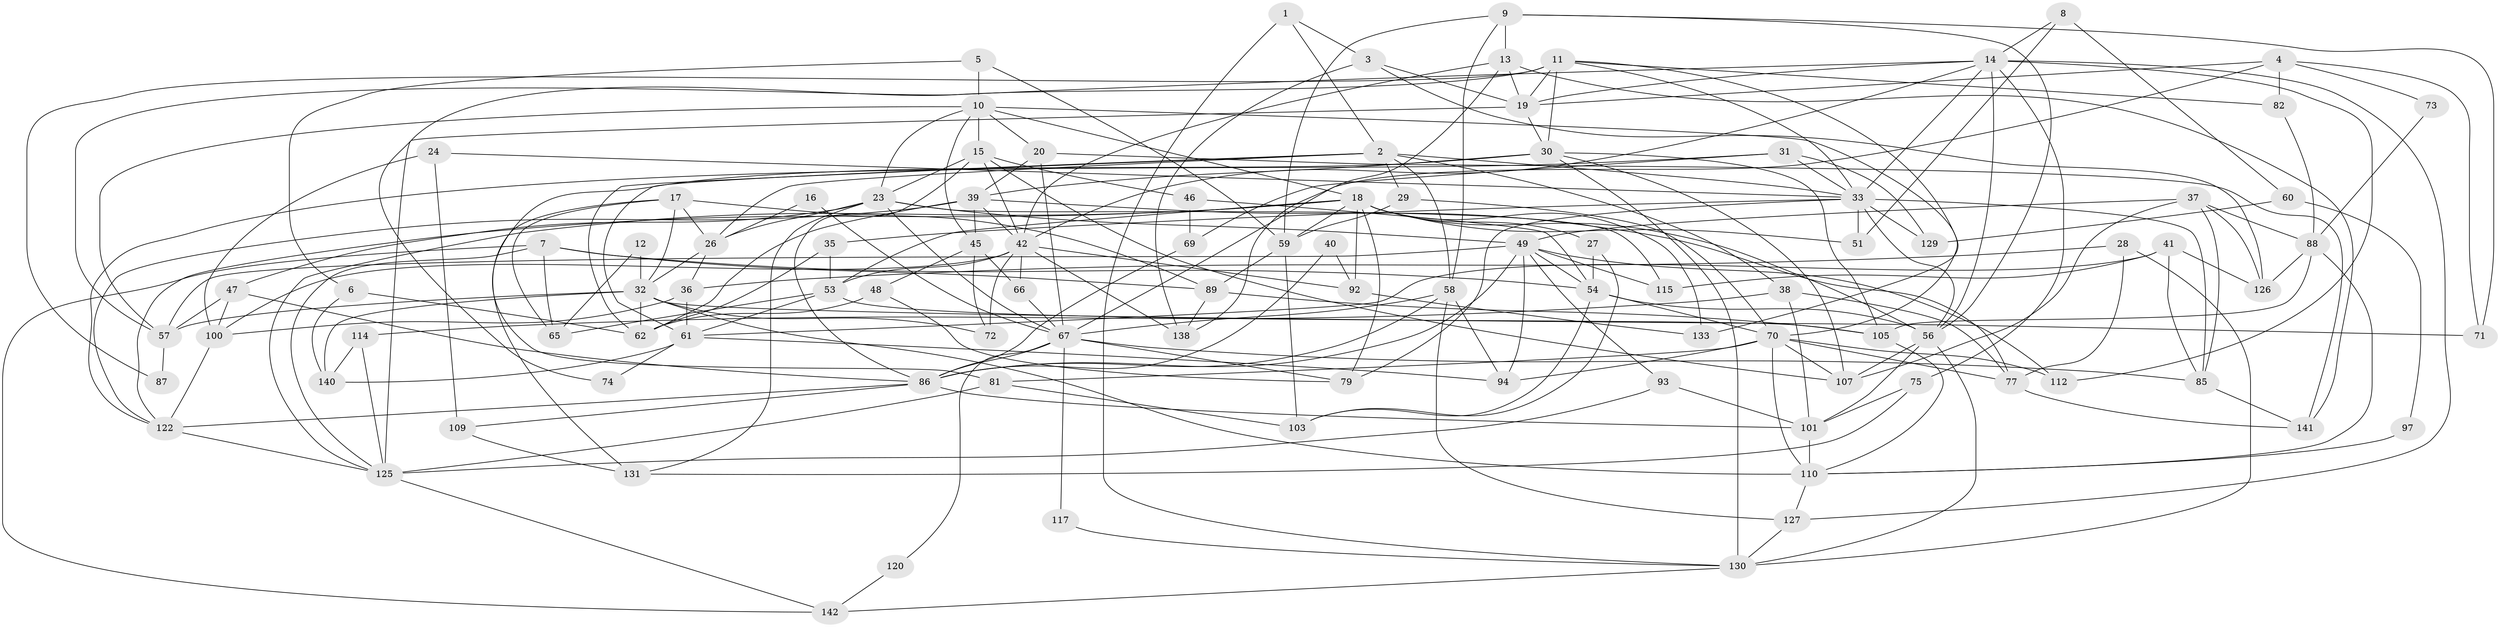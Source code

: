 // original degree distribution, {3: 0.3013698630136986, 6: 0.08904109589041095, 4: 0.2945205479452055, 2: 0.1095890410958904, 5: 0.14383561643835616, 7: 0.04794520547945205, 8: 0.0136986301369863}
// Generated by graph-tools (version 1.1) at 2025/41/03/06/25 10:41:59]
// undirected, 100 vertices, 243 edges
graph export_dot {
graph [start="1"]
  node [color=gray90,style=filled];
  1;
  2 [super="+43"];
  3 [super="+84"];
  4 [super="+119"];
  5;
  6;
  7 [super="+50"];
  8;
  9 [super="+76"];
  10 [super="+98"];
  11 [super="+22"];
  12;
  13 [super="+68"];
  14 [super="+106"];
  15 [super="+90"];
  16;
  17 [super="+21"];
  18 [super="+118"];
  19 [super="+25"];
  20;
  23 [super="+44"];
  24;
  26 [super="+34"];
  27;
  28;
  29;
  30 [super="+104"];
  31 [super="+146"];
  32 [super="+136"];
  33 [super="+55"];
  35;
  36;
  37 [super="+139"];
  38 [super="+52"];
  39 [super="+91"];
  40;
  41;
  42 [super="+113"];
  45 [super="+63"];
  46;
  47 [super="+95"];
  48;
  49 [super="+78"];
  51;
  53 [super="+128"];
  54 [super="+132"];
  56 [super="+137"];
  57;
  58 [super="+124"];
  59 [super="+80"];
  60;
  61 [super="+144"];
  62 [super="+64"];
  65;
  66;
  67 [super="+102"];
  69;
  70 [super="+96"];
  71;
  72;
  73;
  74;
  75;
  77;
  79 [super="+83"];
  81 [super="+99"];
  82;
  85 [super="+111"];
  86 [super="+145"];
  87;
  88 [super="+143"];
  89;
  92;
  93 [super="+121"];
  94;
  97;
  100;
  101 [super="+108"];
  103 [super="+116"];
  105;
  107;
  109;
  110;
  112;
  114;
  115;
  117;
  120;
  122 [super="+123"];
  125 [super="+134"];
  126;
  127;
  129;
  130 [super="+135"];
  131;
  133;
  138;
  140;
  141;
  142;
  1 -- 3;
  1 -- 130;
  1 -- 2;
  2 -- 29;
  2 -- 38;
  2 -- 61;
  2 -- 58;
  2 -- 26;
  2 -- 62;
  2 -- 33;
  3 -- 126;
  3 -- 138;
  3 -- 19;
  4 -- 82;
  4 -- 67;
  4 -- 19;
  4 -- 71;
  4 -- 73;
  5 -- 59;
  5 -- 6;
  5 -- 10;
  6 -- 140;
  6 -- 62;
  7 -- 54;
  7 -- 142;
  7 -- 89;
  7 -- 65;
  7 -- 125;
  8 -- 51;
  8 -- 60;
  8 -- 14;
  9 -- 13;
  9 -- 59;
  9 -- 56;
  9 -- 58;
  9 -- 71;
  10 -- 20;
  10 -- 57;
  10 -- 45;
  10 -- 15;
  10 -- 18;
  10 -- 70;
  10 -- 23;
  11 -- 133;
  11 -- 33;
  11 -- 82;
  11 -- 87;
  11 -- 19;
  11 -- 74;
  11 -- 30;
  12 -- 65;
  12 -- 32;
  13 -- 138;
  13 -- 141;
  13 -- 19;
  13 -- 42;
  14 -- 127;
  14 -- 57;
  14 -- 75;
  14 -- 112;
  14 -- 33;
  14 -- 19;
  14 -- 56 [weight=2];
  14 -- 42;
  15 -- 107;
  15 -- 46;
  15 -- 86;
  15 -- 23 [weight=2];
  15 -- 42;
  16 -- 67;
  16 -- 26;
  17 -- 131;
  17 -- 65;
  17 -- 26;
  17 -- 32;
  17 -- 89;
  18 -- 51;
  18 -- 79;
  18 -- 56;
  18 -- 53;
  18 -- 133;
  18 -- 122;
  18 -- 27;
  18 -- 59;
  18 -- 92;
  18 -- 125;
  19 -- 125;
  19 -- 30;
  20 -- 39;
  20 -- 67;
  20 -- 141;
  23 -- 67;
  23 -- 131;
  23 -- 47;
  23 -- 49;
  23 -- 26;
  23 -- 115;
  24 -- 100;
  24 -- 109;
  24 -- 33;
  26 -- 36;
  26 -- 32;
  27 -- 103;
  27 -- 54;
  28 -- 77;
  28 -- 36;
  28 -- 130;
  29 -- 59;
  29 -- 70;
  30 -- 105;
  30 -- 107;
  30 -- 130;
  30 -- 81;
  30 -- 39;
  31 -- 129 [weight=2];
  31 -- 122;
  31 -- 33;
  31 -- 69;
  32 -- 110;
  32 -- 71;
  32 -- 72;
  32 -- 140;
  32 -- 57;
  32 -- 62;
  33 -- 129;
  33 -- 56;
  33 -- 35;
  33 -- 51;
  33 -- 85;
  33 -- 79;
  35 -- 53;
  35 -- 62;
  36 -- 100;
  36 -- 61;
  37 -- 85;
  37 -- 88;
  37 -- 49;
  37 -- 107;
  37 -- 126;
  38 -- 101;
  38 -- 114;
  38 -- 77;
  39 -- 42;
  39 -- 77;
  39 -- 62;
  39 -- 122;
  39 -- 45;
  40 -- 92;
  40 -- 86;
  41 -- 126;
  41 -- 85;
  41 -- 115;
  41 -- 61;
  42 -- 138;
  42 -- 66;
  42 -- 92;
  42 -- 100;
  42 -- 53;
  42 -- 72;
  45 -- 72;
  45 -- 48;
  45 -- 66;
  46 -- 69;
  46 -- 54;
  47 -- 100;
  47 -- 57;
  47 -- 86;
  48 -- 62;
  48 -- 79;
  49 -- 112;
  49 -- 115;
  49 -- 57;
  49 -- 86;
  49 -- 93;
  49 -- 54;
  49 -- 94;
  53 -- 65;
  53 -- 61;
  53 -- 105;
  54 -- 103;
  54 -- 56;
  54 -- 70;
  56 -- 107;
  56 -- 101;
  56 -- 130;
  57 -- 87;
  58 -- 94;
  58 -- 127;
  58 -- 86;
  58 -- 67;
  59 -- 89;
  59 -- 103;
  60 -- 129;
  60 -- 97;
  61 -- 140;
  61 -- 74;
  61 -- 94;
  66 -- 67;
  67 -- 117;
  67 -- 120;
  67 -- 86;
  67 -- 79;
  67 -- 85;
  69 -- 86;
  70 -- 110;
  70 -- 107;
  70 -- 81;
  70 -- 112;
  70 -- 77;
  70 -- 94;
  73 -- 88;
  75 -- 101;
  75 -- 131;
  77 -- 141;
  81 -- 125;
  81 -- 103;
  82 -- 88;
  85 -- 141;
  86 -- 109;
  86 -- 101;
  86 -- 122;
  88 -- 110;
  88 -- 126;
  88 -- 105;
  89 -- 138;
  89 -- 105;
  92 -- 133;
  93 -- 125;
  93 -- 101;
  97 -- 110;
  100 -- 122;
  101 -- 110;
  105 -- 110;
  109 -- 131;
  110 -- 127;
  114 -- 140;
  114 -- 125;
  117 -- 130;
  120 -- 142;
  122 -- 125;
  125 -- 142;
  127 -- 130;
  130 -- 142;
}
